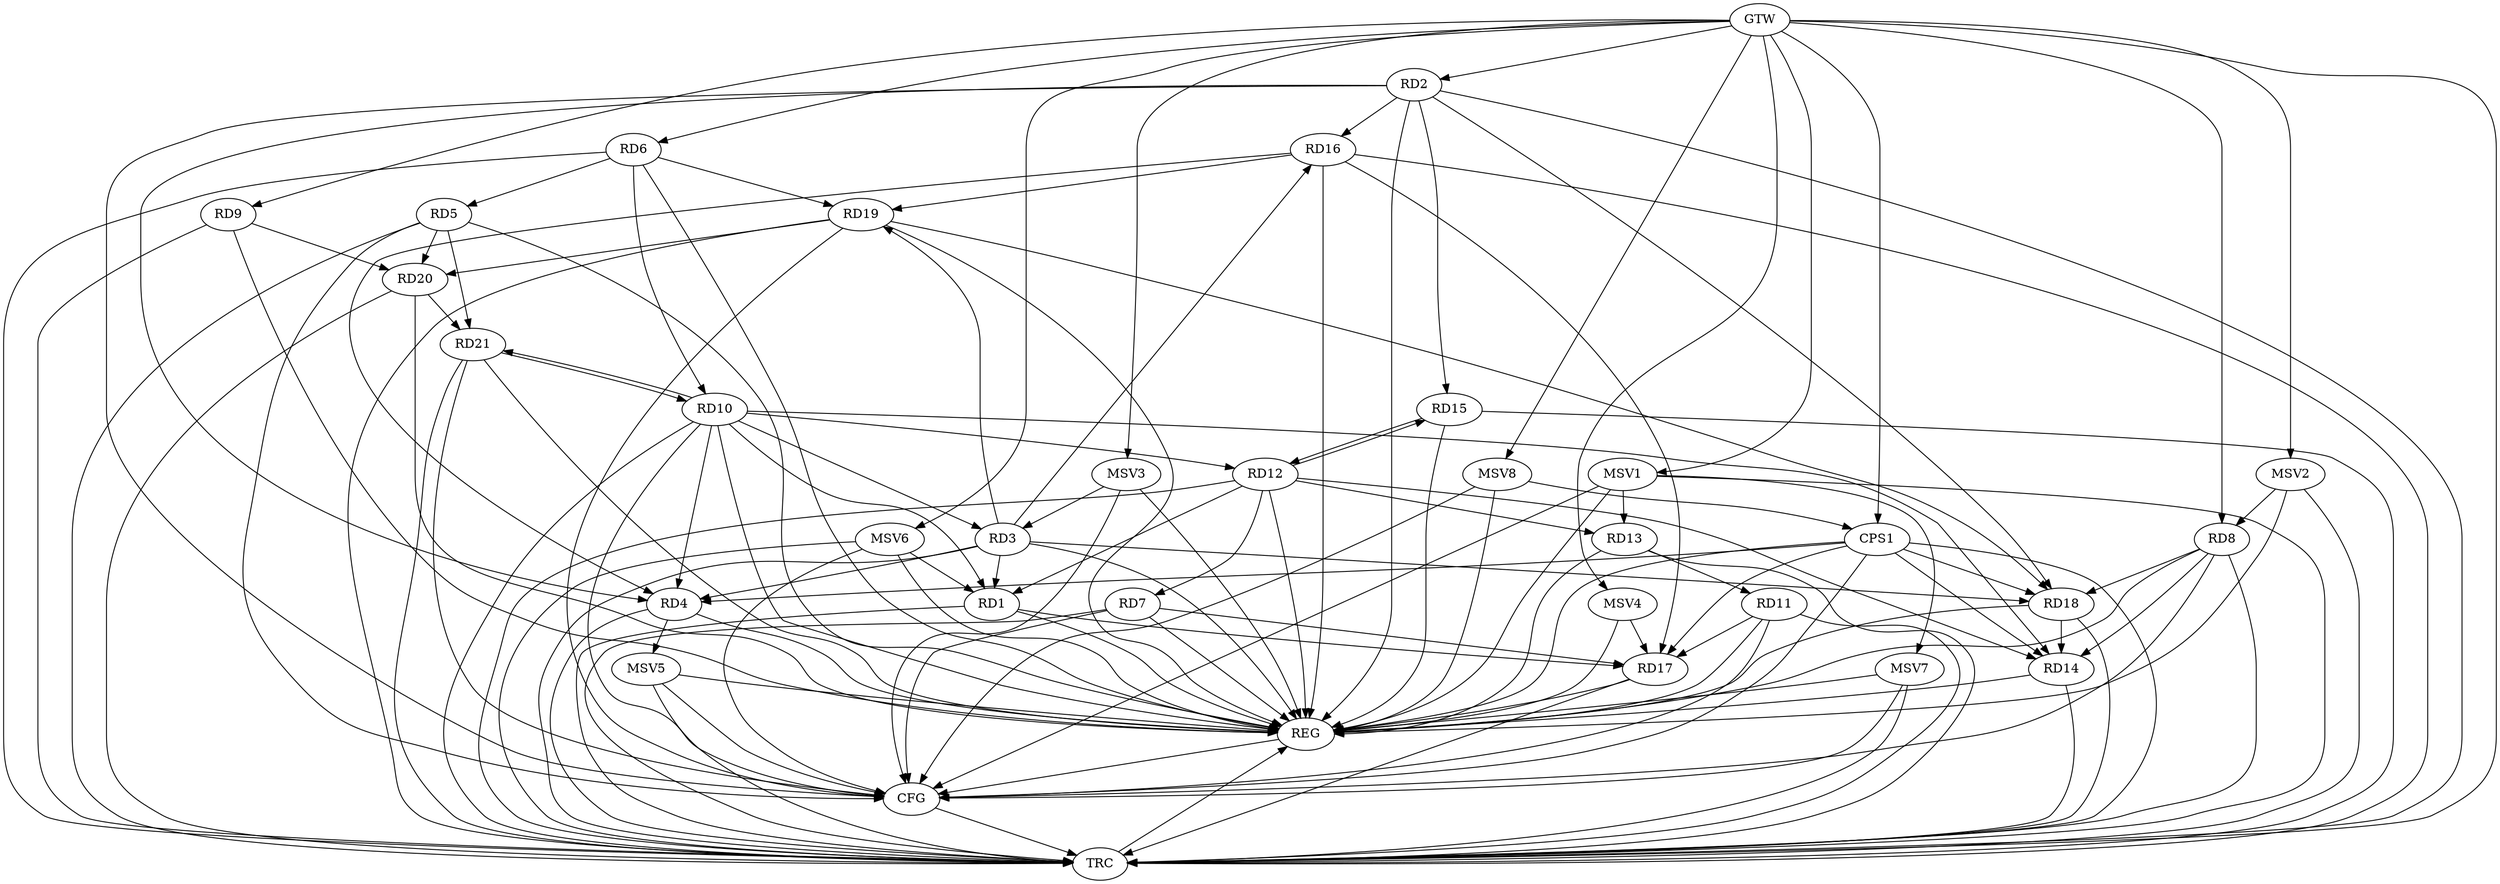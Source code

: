 strict digraph G {
  RD1 [ label="RD1" ];
  RD2 [ label="RD2" ];
  RD3 [ label="RD3" ];
  RD4 [ label="RD4" ];
  RD5 [ label="RD5" ];
  RD6 [ label="RD6" ];
  RD7 [ label="RD7" ];
  RD8 [ label="RD8" ];
  RD9 [ label="RD9" ];
  RD10 [ label="RD10" ];
  RD11 [ label="RD11" ];
  RD12 [ label="RD12" ];
  RD13 [ label="RD13" ];
  RD14 [ label="RD14" ];
  RD15 [ label="RD15" ];
  RD16 [ label="RD16" ];
  RD17 [ label="RD17" ];
  RD18 [ label="RD18" ];
  RD19 [ label="RD19" ];
  RD20 [ label="RD20" ];
  RD21 [ label="RD21" ];
  CPS1 [ label="CPS1" ];
  GTW [ label="GTW" ];
  REG [ label="REG" ];
  CFG [ label="CFG" ];
  TRC [ label="TRC" ];
  MSV1 [ label="MSV1" ];
  MSV2 [ label="MSV2" ];
  MSV3 [ label="MSV3" ];
  MSV4 [ label="MSV4" ];
  MSV5 [ label="MSV5" ];
  MSV6 [ label="MSV6" ];
  MSV7 [ label="MSV7" ];
  MSV8 [ label="MSV8" ];
  RD3 -> RD1;
  RD10 -> RD1;
  RD12 -> RD1;
  RD1 -> RD17;
  RD2 -> RD4;
  RD2 -> RD15;
  RD2 -> RD16;
  RD2 -> RD18;
  RD3 -> RD4;
  RD10 -> RD3;
  RD3 -> RD16;
  RD3 -> RD18;
  RD3 -> RD19;
  RD10 -> RD4;
  RD16 -> RD4;
  RD6 -> RD5;
  RD5 -> RD20;
  RD5 -> RD21;
  RD6 -> RD10;
  RD6 -> RD19;
  RD12 -> RD7;
  RD7 -> RD17;
  RD8 -> RD14;
  RD8 -> RD18;
  RD9 -> RD20;
  RD10 -> RD12;
  RD10 -> RD14;
  RD10 -> RD21;
  RD21 -> RD10;
  RD13 -> RD11;
  RD11 -> RD17;
  RD12 -> RD13;
  RD12 -> RD14;
  RD12 -> RD15;
  RD15 -> RD12;
  RD18 -> RD14;
  RD16 -> RD17;
  RD16 -> RD19;
  RD19 -> RD18;
  RD19 -> RD20;
  RD20 -> RD21;
  CPS1 -> RD4;
  CPS1 -> RD14;
  CPS1 -> RD17;
  CPS1 -> RD18;
  GTW -> RD2;
  GTW -> RD6;
  GTW -> RD8;
  GTW -> RD9;
  GTW -> CPS1;
  RD1 -> REG;
  RD2 -> REG;
  RD3 -> REG;
  RD4 -> REG;
  RD5 -> REG;
  RD6 -> REG;
  RD7 -> REG;
  RD8 -> REG;
  RD9 -> REG;
  RD10 -> REG;
  RD11 -> REG;
  RD12 -> REG;
  RD13 -> REG;
  RD14 -> REG;
  RD15 -> REG;
  RD16 -> REG;
  RD17 -> REG;
  RD18 -> REG;
  RD19 -> REG;
  RD20 -> REG;
  RD21 -> REG;
  CPS1 -> REG;
  RD5 -> CFG;
  RD21 -> CFG;
  CPS1 -> CFG;
  RD10 -> CFG;
  RD7 -> CFG;
  RD8 -> CFG;
  RD11 -> CFG;
  RD2 -> CFG;
  RD19 -> CFG;
  REG -> CFG;
  RD1 -> TRC;
  RD2 -> TRC;
  RD3 -> TRC;
  RD4 -> TRC;
  RD5 -> TRC;
  RD6 -> TRC;
  RD7 -> TRC;
  RD8 -> TRC;
  RD9 -> TRC;
  RD10 -> TRC;
  RD11 -> TRC;
  RD12 -> TRC;
  RD13 -> TRC;
  RD14 -> TRC;
  RD15 -> TRC;
  RD16 -> TRC;
  RD17 -> TRC;
  RD18 -> TRC;
  RD19 -> TRC;
  RD20 -> TRC;
  RD21 -> TRC;
  CPS1 -> TRC;
  GTW -> TRC;
  CFG -> TRC;
  TRC -> REG;
  MSV1 -> RD13;
  GTW -> MSV1;
  MSV1 -> REG;
  MSV1 -> TRC;
  MSV1 -> CFG;
  MSV2 -> RD8;
  GTW -> MSV2;
  MSV2 -> REG;
  MSV2 -> TRC;
  MSV3 -> RD3;
  GTW -> MSV3;
  MSV3 -> REG;
  MSV3 -> CFG;
  MSV4 -> RD17;
  GTW -> MSV4;
  MSV4 -> REG;
  RD4 -> MSV5;
  MSV5 -> REG;
  MSV5 -> TRC;
  MSV5 -> CFG;
  MSV6 -> RD1;
  GTW -> MSV6;
  MSV6 -> REG;
  MSV6 -> TRC;
  MSV6 -> CFG;
  MSV1 -> MSV7;
  MSV7 -> REG;
  MSV7 -> TRC;
  MSV7 -> CFG;
  MSV8 -> CPS1;
  GTW -> MSV8;
  MSV8 -> REG;
  MSV8 -> CFG;
}
